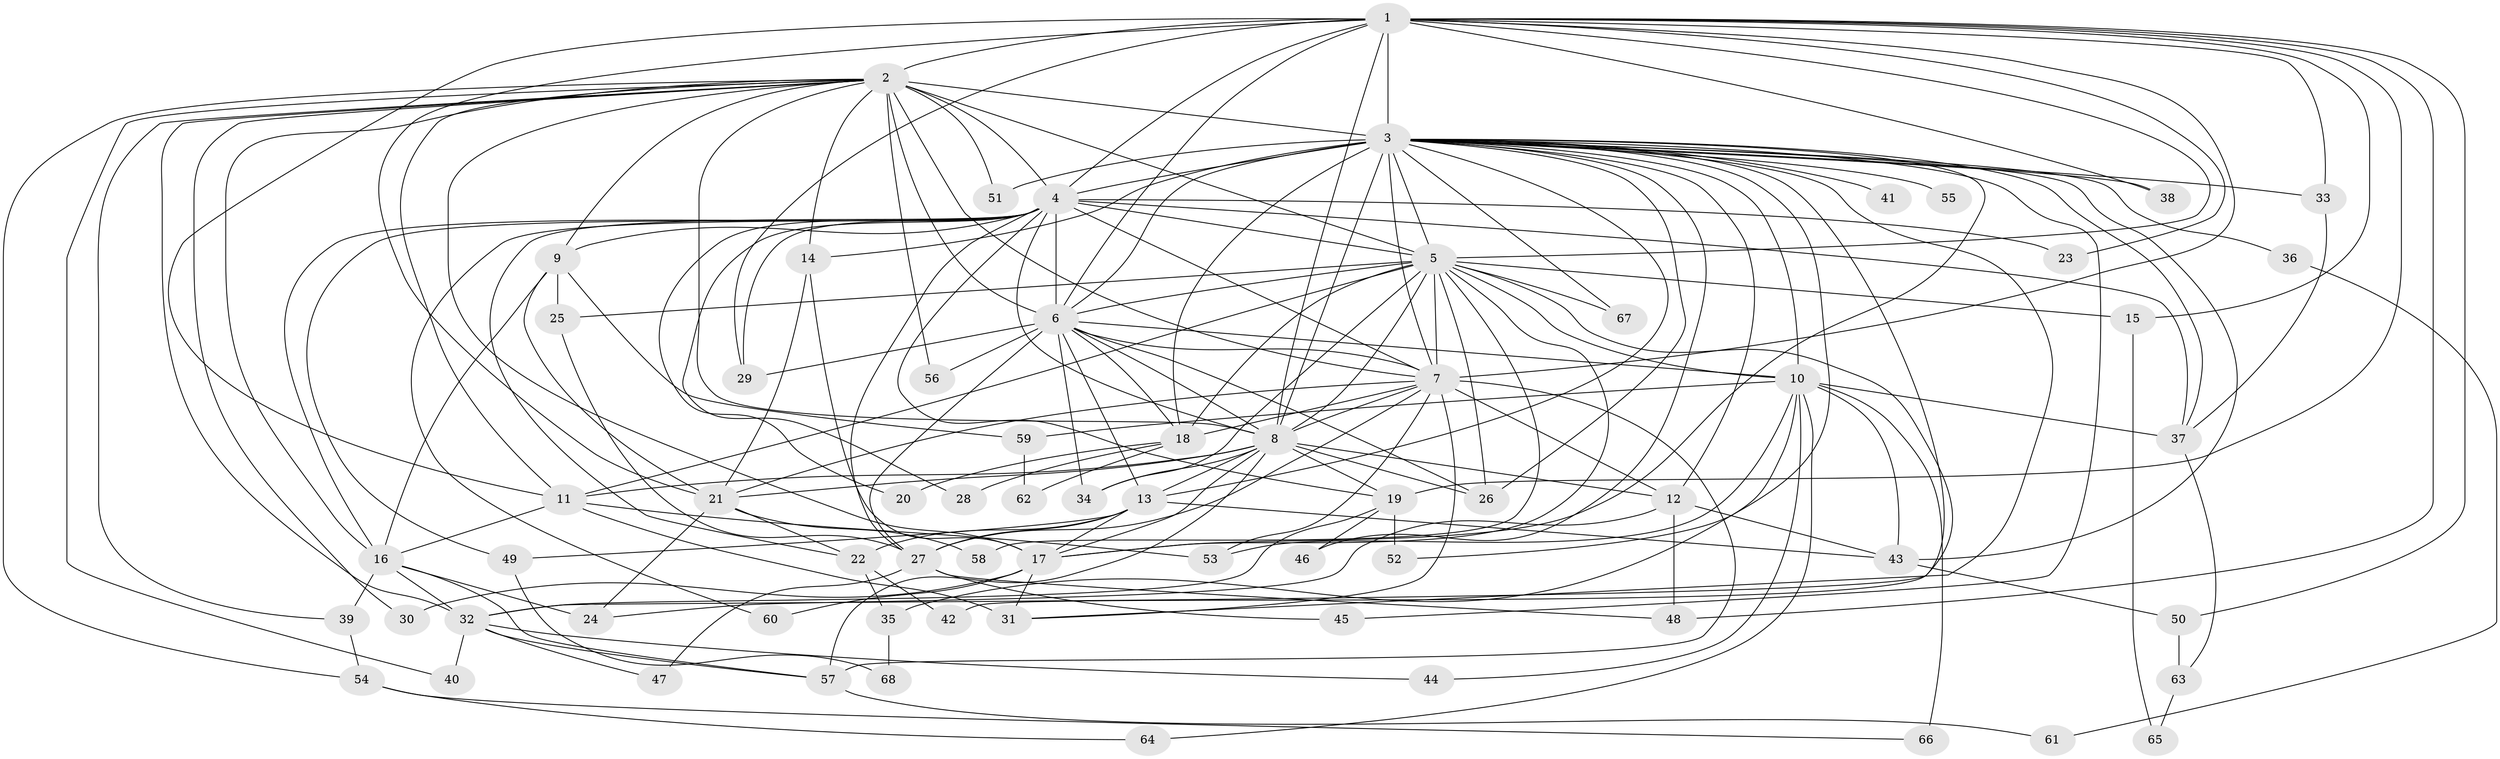 // original degree distribution, {21: 0.014814814814814815, 22: 0.014814814814814815, 24: 0.007407407407407408, 19: 0.007407407407407408, 23: 0.007407407407407408, 20: 0.007407407407407408, 25: 0.007407407407407408, 29: 0.007407407407407408, 4: 0.05185185185185185, 9: 0.014814814814814815, 3: 0.22962962962962963, 6: 0.02962962962962963, 2: 0.5333333333333333, 12: 0.007407407407407408, 5: 0.044444444444444446, 7: 0.007407407407407408, 8: 0.007407407407407408}
// Generated by graph-tools (version 1.1) at 2025/35/03/09/25 02:35:04]
// undirected, 68 vertices, 183 edges
graph export_dot {
graph [start="1"]
  node [color=gray90,style=filled];
  1;
  2;
  3;
  4;
  5;
  6;
  7;
  8;
  9;
  10;
  11;
  12;
  13;
  14;
  15;
  16;
  17;
  18;
  19;
  20;
  21;
  22;
  23;
  24;
  25;
  26;
  27;
  28;
  29;
  30;
  31;
  32;
  33;
  34;
  35;
  36;
  37;
  38;
  39;
  40;
  41;
  42;
  43;
  44;
  45;
  46;
  47;
  48;
  49;
  50;
  51;
  52;
  53;
  54;
  55;
  56;
  57;
  58;
  59;
  60;
  61;
  62;
  63;
  64;
  65;
  66;
  67;
  68;
  1 -- 2 [weight=2.0];
  1 -- 3 [weight=1.0];
  1 -- 4 [weight=1.0];
  1 -- 5 [weight=1.0];
  1 -- 6 [weight=2.0];
  1 -- 7 [weight=2.0];
  1 -- 8 [weight=1.0];
  1 -- 11 [weight=2.0];
  1 -- 15 [weight=1.0];
  1 -- 19 [weight=1.0];
  1 -- 21 [weight=1.0];
  1 -- 23 [weight=1.0];
  1 -- 29 [weight=1.0];
  1 -- 33 [weight=1.0];
  1 -- 38 [weight=1.0];
  1 -- 48 [weight=1.0];
  1 -- 50 [weight=1.0];
  2 -- 3 [weight=5.0];
  2 -- 4 [weight=2.0];
  2 -- 5 [weight=3.0];
  2 -- 6 [weight=4.0];
  2 -- 7 [weight=3.0];
  2 -- 8 [weight=2.0];
  2 -- 9 [weight=2.0];
  2 -- 11 [weight=1.0];
  2 -- 14 [weight=1.0];
  2 -- 16 [weight=2.0];
  2 -- 17 [weight=1.0];
  2 -- 30 [weight=1.0];
  2 -- 32 [weight=3.0];
  2 -- 39 [weight=1.0];
  2 -- 40 [weight=1.0];
  2 -- 51 [weight=1.0];
  2 -- 54 [weight=1.0];
  2 -- 56 [weight=1.0];
  3 -- 4 [weight=2.0];
  3 -- 5 [weight=1.0];
  3 -- 6 [weight=11.0];
  3 -- 7 [weight=2.0];
  3 -- 8 [weight=1.0];
  3 -- 10 [weight=1.0];
  3 -- 12 [weight=1.0];
  3 -- 13 [weight=3.0];
  3 -- 14 [weight=1.0];
  3 -- 17 [weight=1.0];
  3 -- 18 [weight=1.0];
  3 -- 26 [weight=1.0];
  3 -- 31 [weight=1.0];
  3 -- 32 [weight=1.0];
  3 -- 33 [weight=1.0];
  3 -- 36 [weight=1.0];
  3 -- 37 [weight=1.0];
  3 -- 38 [weight=1.0];
  3 -- 41 [weight=1.0];
  3 -- 43 [weight=1.0];
  3 -- 45 [weight=1.0];
  3 -- 46 [weight=1.0];
  3 -- 51 [weight=1.0];
  3 -- 52 [weight=1.0];
  3 -- 55 [weight=1.0];
  3 -- 67 [weight=1.0];
  4 -- 5 [weight=1.0];
  4 -- 6 [weight=3.0];
  4 -- 7 [weight=1.0];
  4 -- 8 [weight=1.0];
  4 -- 9 [weight=1.0];
  4 -- 16 [weight=1.0];
  4 -- 19 [weight=1.0];
  4 -- 20 [weight=1.0];
  4 -- 22 [weight=1.0];
  4 -- 23 [weight=1.0];
  4 -- 27 [weight=1.0];
  4 -- 28 [weight=1.0];
  4 -- 29 [weight=1.0];
  4 -- 37 [weight=1.0];
  4 -- 49 [weight=1.0];
  4 -- 60 [weight=1.0];
  5 -- 6 [weight=2.0];
  5 -- 7 [weight=1.0];
  5 -- 8 [weight=1.0];
  5 -- 10 [weight=1.0];
  5 -- 11 [weight=1.0];
  5 -- 15 [weight=1.0];
  5 -- 17 [weight=1.0];
  5 -- 18 [weight=1.0];
  5 -- 25 [weight=1.0];
  5 -- 26 [weight=1.0];
  5 -- 34 [weight=1.0];
  5 -- 42 [weight=1.0];
  5 -- 58 [weight=1.0];
  5 -- 67 [weight=1.0];
  6 -- 7 [weight=2.0];
  6 -- 8 [weight=3.0];
  6 -- 10 [weight=2.0];
  6 -- 13 [weight=9.0];
  6 -- 18 [weight=1.0];
  6 -- 26 [weight=1.0];
  6 -- 27 [weight=1.0];
  6 -- 29 [weight=2.0];
  6 -- 34 [weight=1.0];
  6 -- 56 [weight=2.0];
  7 -- 8 [weight=1.0];
  7 -- 12 [weight=1.0];
  7 -- 18 [weight=1.0];
  7 -- 21 [weight=1.0];
  7 -- 27 [weight=1.0];
  7 -- 31 [weight=1.0];
  7 -- 53 [weight=2.0];
  7 -- 57 [weight=1.0];
  8 -- 11 [weight=1.0];
  8 -- 12 [weight=2.0];
  8 -- 13 [weight=2.0];
  8 -- 17 [weight=1.0];
  8 -- 19 [weight=1.0];
  8 -- 21 [weight=5.0];
  8 -- 26 [weight=1.0];
  8 -- 34 [weight=1.0];
  8 -- 57 [weight=1.0];
  9 -- 16 [weight=1.0];
  9 -- 21 [weight=1.0];
  9 -- 25 [weight=1.0];
  9 -- 59 [weight=1.0];
  10 -- 35 [weight=1.0];
  10 -- 37 [weight=1.0];
  10 -- 43 [weight=1.0];
  10 -- 44 [weight=1.0];
  10 -- 53 [weight=1.0];
  10 -- 59 [weight=1.0];
  10 -- 64 [weight=1.0];
  10 -- 66 [weight=1.0];
  11 -- 16 [weight=1.0];
  11 -- 31 [weight=6.0];
  11 -- 53 [weight=2.0];
  12 -- 24 [weight=1.0];
  12 -- 43 [weight=1.0];
  12 -- 48 [weight=1.0];
  13 -- 17 [weight=1.0];
  13 -- 22 [weight=1.0];
  13 -- 27 [weight=1.0];
  13 -- 43 [weight=1.0];
  13 -- 49 [weight=1.0];
  14 -- 17 [weight=1.0];
  14 -- 21 [weight=1.0];
  15 -- 65 [weight=1.0];
  16 -- 24 [weight=1.0];
  16 -- 32 [weight=1.0];
  16 -- 39 [weight=1.0];
  16 -- 57 [weight=1.0];
  17 -- 30 [weight=1.0];
  17 -- 31 [weight=1.0];
  17 -- 60 [weight=1.0];
  18 -- 20 [weight=1.0];
  18 -- 28 [weight=1.0];
  18 -- 62 [weight=1.0];
  19 -- 32 [weight=1.0];
  19 -- 46 [weight=1.0];
  19 -- 52 [weight=1.0];
  21 -- 22 [weight=1.0];
  21 -- 24 [weight=1.0];
  21 -- 58 [weight=1.0];
  22 -- 35 [weight=1.0];
  22 -- 42 [weight=1.0];
  25 -- 27 [weight=1.0];
  27 -- 45 [weight=1.0];
  27 -- 47 [weight=1.0];
  27 -- 48 [weight=1.0];
  32 -- 40 [weight=1.0];
  32 -- 44 [weight=1.0];
  32 -- 47 [weight=1.0];
  32 -- 57 [weight=1.0];
  33 -- 37 [weight=1.0];
  35 -- 68 [weight=1.0];
  36 -- 61 [weight=1.0];
  37 -- 63 [weight=1.0];
  39 -- 54 [weight=1.0];
  43 -- 50 [weight=1.0];
  49 -- 68 [weight=1.0];
  50 -- 63 [weight=1.0];
  54 -- 64 [weight=1.0];
  54 -- 66 [weight=1.0];
  57 -- 61 [weight=1.0];
  59 -- 62 [weight=1.0];
  63 -- 65 [weight=1.0];
}
